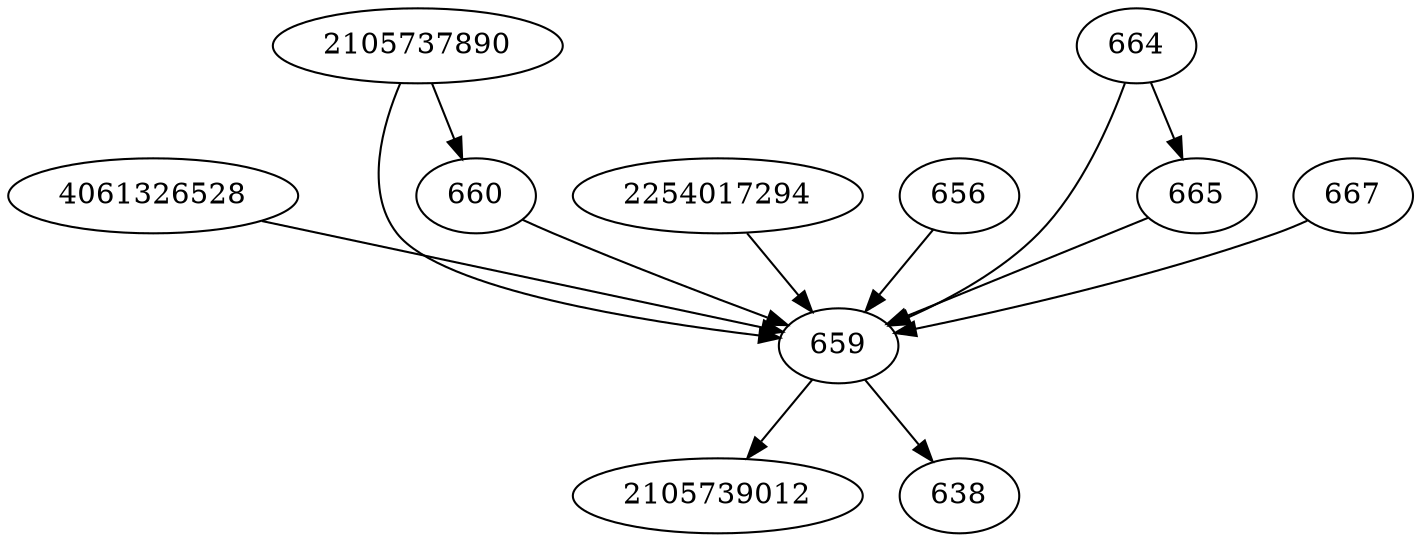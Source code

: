 strict digraph  {
4061326528;
2105737890;
2105739012;
2254017294;
656;
659;
660;
664;
665;
667;
638;
4061326528 -> 659;
2105737890 -> 659;
2105737890 -> 660;
2254017294 -> 659;
656 -> 659;
659 -> 2105739012;
659 -> 638;
660 -> 659;
664 -> 665;
664 -> 659;
665 -> 659;
667 -> 659;
}
